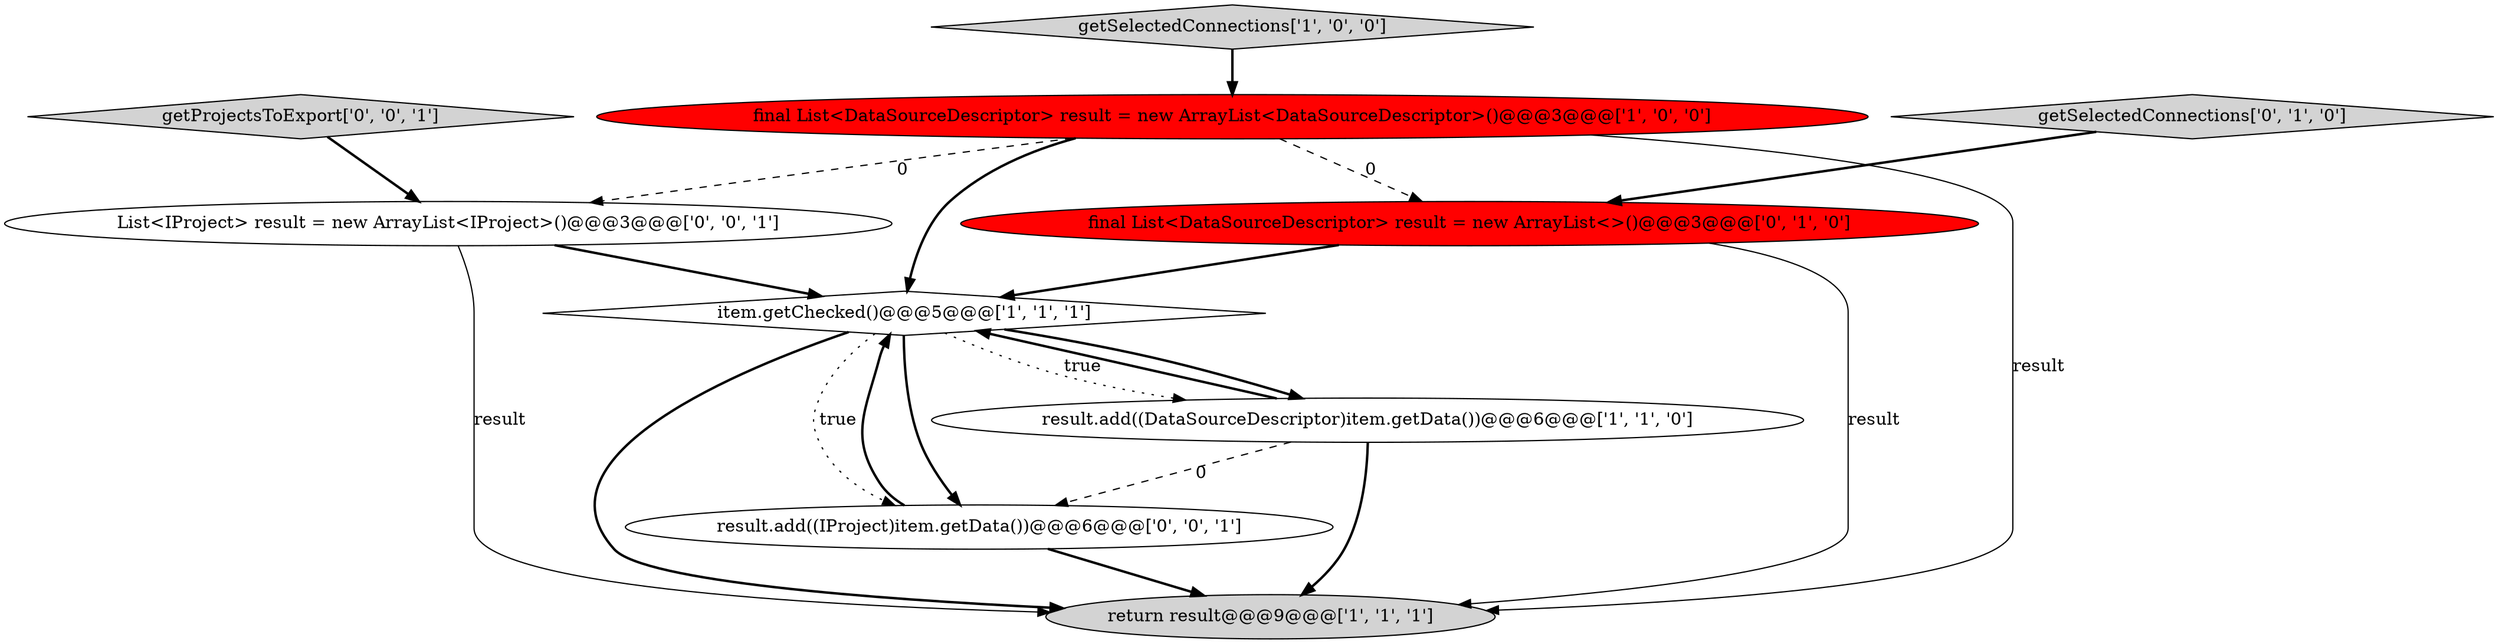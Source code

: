 digraph {
0 [style = filled, label = "item.getChecked()@@@5@@@['1', '1', '1']", fillcolor = white, shape = diamond image = "AAA0AAABBB1BBB"];
2 [style = filled, label = "return result@@@9@@@['1', '1', '1']", fillcolor = lightgray, shape = ellipse image = "AAA0AAABBB1BBB"];
8 [style = filled, label = "getProjectsToExport['0', '0', '1']", fillcolor = lightgray, shape = diamond image = "AAA0AAABBB3BBB"];
9 [style = filled, label = "List<IProject> result = new ArrayList<IProject>()@@@3@@@['0', '0', '1']", fillcolor = white, shape = ellipse image = "AAA0AAABBB3BBB"];
6 [style = filled, label = "final List<DataSourceDescriptor> result = new ArrayList<>()@@@3@@@['0', '1', '0']", fillcolor = red, shape = ellipse image = "AAA1AAABBB2BBB"];
7 [style = filled, label = "result.add((IProject)item.getData())@@@6@@@['0', '0', '1']", fillcolor = white, shape = ellipse image = "AAA0AAABBB3BBB"];
5 [style = filled, label = "getSelectedConnections['0', '1', '0']", fillcolor = lightgray, shape = diamond image = "AAA0AAABBB2BBB"];
4 [style = filled, label = "final List<DataSourceDescriptor> result = new ArrayList<DataSourceDescriptor>()@@@3@@@['1', '0', '0']", fillcolor = red, shape = ellipse image = "AAA1AAABBB1BBB"];
1 [style = filled, label = "result.add((DataSourceDescriptor)item.getData())@@@6@@@['1', '1', '0']", fillcolor = white, shape = ellipse image = "AAA0AAABBB1BBB"];
3 [style = filled, label = "getSelectedConnections['1', '0', '0']", fillcolor = lightgray, shape = diamond image = "AAA0AAABBB1BBB"];
9->0 [style = bold, label=""];
0->2 [style = bold, label=""];
9->2 [style = solid, label="result"];
7->0 [style = bold, label=""];
6->0 [style = bold, label=""];
1->0 [style = bold, label=""];
4->6 [style = dashed, label="0"];
3->4 [style = bold, label=""];
4->0 [style = bold, label=""];
0->7 [style = bold, label=""];
4->9 [style = dashed, label="0"];
5->6 [style = bold, label=""];
7->2 [style = bold, label=""];
0->1 [style = bold, label=""];
8->9 [style = bold, label=""];
1->2 [style = bold, label=""];
1->7 [style = dashed, label="0"];
4->2 [style = solid, label="result"];
6->2 [style = solid, label="result"];
0->7 [style = dotted, label="true"];
0->1 [style = dotted, label="true"];
}
